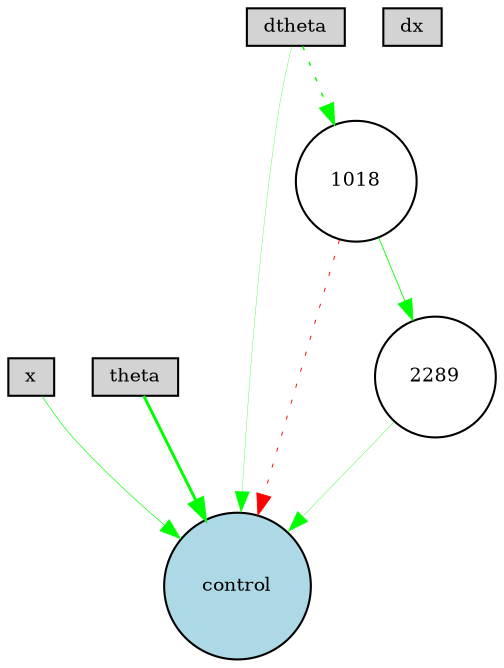 digraph {
	node [fontsize=9 height=0.2 shape=circle width=0.2]
	x [fillcolor=lightgray shape=box style=filled]
	dx [fillcolor=lightgray shape=box style=filled]
	theta [fillcolor=lightgray shape=box style=filled]
	dtheta [fillcolor=lightgray shape=box style=filled]
	control [fillcolor=lightblue style=filled]
	1018 [fillcolor=white style=filled]
	2289 [fillcolor=white style=filled]
	theta -> control [color=green penwidth=1.4091781916021946 style=solid]
	dtheta -> control [color=green penwidth=0.14485945627544716 style=solid]
	dtheta -> 1018 [color=green penwidth=0.7090031335699442 style=dotted]
	1018 -> control [color=red penwidth=0.4449749509041898 style=dotted]
	x -> control [color=green penwidth=0.315453171566056 style=solid]
	1018 -> 2289 [color=green penwidth=0.4150149189476875 style=solid]
	2289 -> control [color=green penwidth=0.16622181859420881 style=solid]
}
